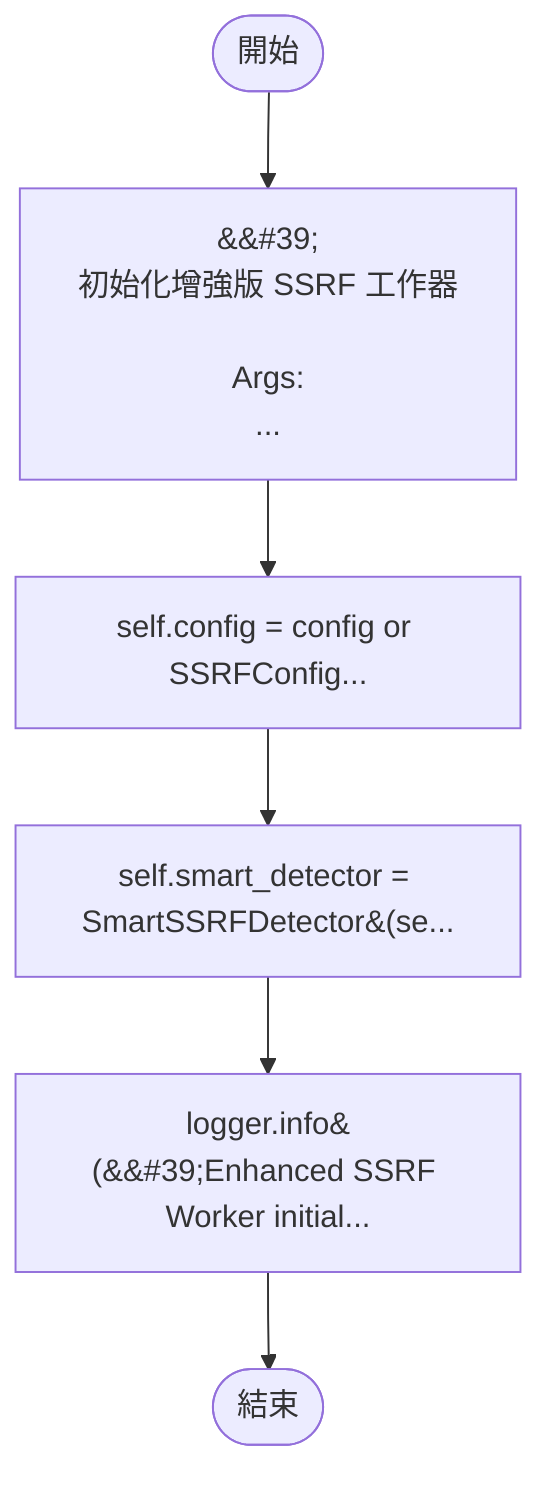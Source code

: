 flowchart TB
    n1([開始])
    n2([結束])
    n3[&amp;&#35;39;\n        初始化增強版 SSRF 工作器\n\n        Args:\n...]
    n4[self.config = config or SSRFConfig...]
    n5[self.smart_detector = SmartSSRFDetector&#40;se...]
    n6[logger.info&#40;&amp;&#35;39;Enhanced SSRF Worker initial...]
    n1 --> n3
    n3 --> n4
    n4 --> n5
    n5 --> n6
    n6 --> n2